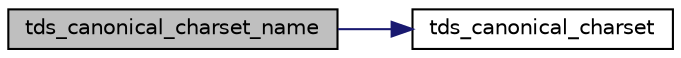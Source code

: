 digraph "tds_canonical_charset_name"
{
 // LATEX_PDF_SIZE
  edge [fontname="Helvetica",fontsize="10",labelfontname="Helvetica",labelfontsize="10"];
  node [fontname="Helvetica",fontsize="10",shape=record];
  rankdir="LR";
  Node1 [label="tds_canonical_charset_name",height=0.2,width=0.4,color="black", fillcolor="grey75", style="filled", fontcolor="black",tooltip="Determine canonical iconv character set name."];
  Node1 -> Node2 [color="midnightblue",fontsize="10",style="solid",fontname="Helvetica"];
  Node2 [label="tds_canonical_charset",height=0.2,width=0.4,color="black", fillcolor="white", style="filled",URL="$a00561.html#gac01180352db7052e786463e3b07a8a9e",tooltip="Determine canonical iconv character set."];
}
